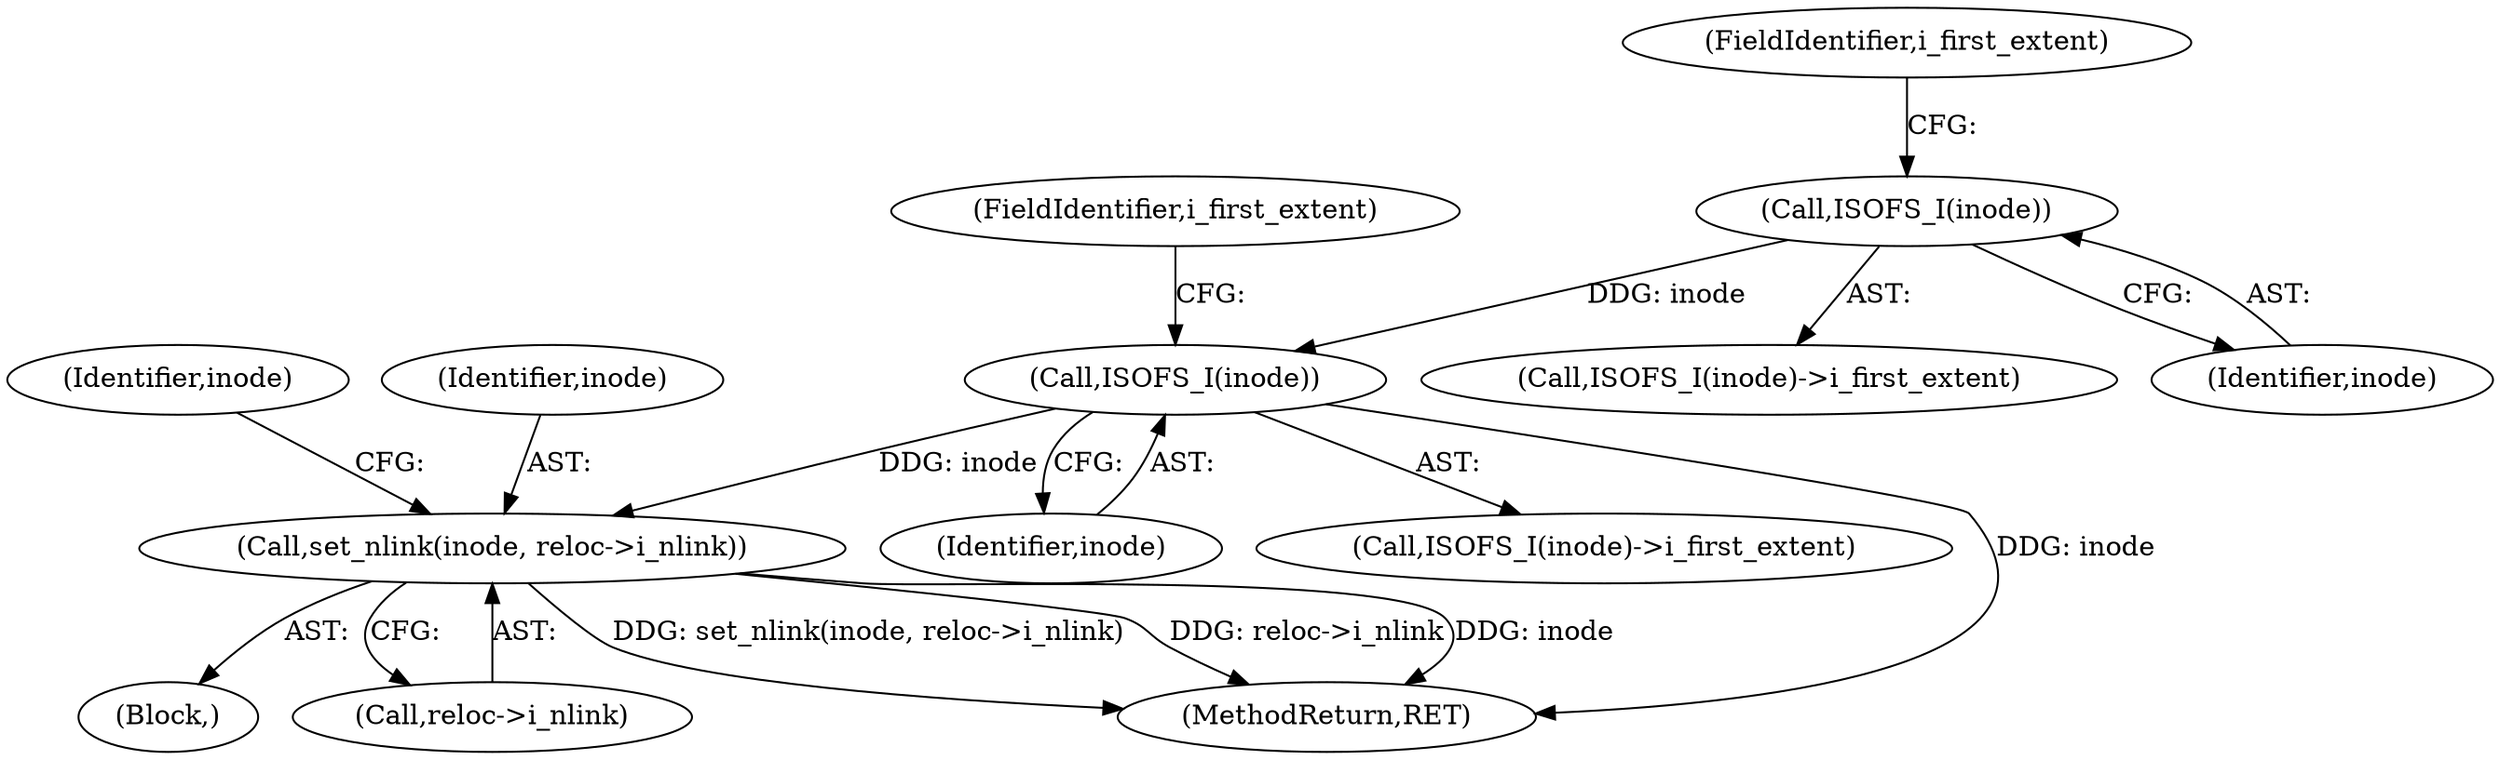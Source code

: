 digraph "0_linux_410dd3cf4c9b36f27ed4542ee18b1af5e68645a4_2@pointer" {
"1000743" [label="(Call,ISOFS_I(inode))"];
"1000761" [label="(Call,ISOFS_I(inode))"];
"1000781" [label="(Call,set_nlink(inode, reloc->i_nlink))"];
"1000762" [label="(Identifier,inode)"];
"1000230" [label="(Block,)"];
"1000788" [label="(Identifier,inode)"];
"1000782" [label="(Identifier,inode)"];
"1000742" [label="(Call,ISOFS_I(inode)->i_first_extent)"];
"1000761" [label="(Call,ISOFS_I(inode))"];
"1000783" [label="(Call,reloc->i_nlink)"];
"1000760" [label="(Call,ISOFS_I(inode)->i_first_extent)"];
"1000781" [label="(Call,set_nlink(inode, reloc->i_nlink))"];
"1000982" [label="(MethodReturn,RET)"];
"1000744" [label="(Identifier,inode)"];
"1000763" [label="(FieldIdentifier,i_first_extent)"];
"1000745" [label="(FieldIdentifier,i_first_extent)"];
"1000743" [label="(Call,ISOFS_I(inode))"];
"1000743" -> "1000742"  [label="AST: "];
"1000743" -> "1000744"  [label="CFG: "];
"1000744" -> "1000743"  [label="AST: "];
"1000745" -> "1000743"  [label="CFG: "];
"1000743" -> "1000761"  [label="DDG: inode"];
"1000761" -> "1000760"  [label="AST: "];
"1000761" -> "1000762"  [label="CFG: "];
"1000762" -> "1000761"  [label="AST: "];
"1000763" -> "1000761"  [label="CFG: "];
"1000761" -> "1000982"  [label="DDG: inode"];
"1000761" -> "1000781"  [label="DDG: inode"];
"1000781" -> "1000230"  [label="AST: "];
"1000781" -> "1000783"  [label="CFG: "];
"1000782" -> "1000781"  [label="AST: "];
"1000783" -> "1000781"  [label="AST: "];
"1000788" -> "1000781"  [label="CFG: "];
"1000781" -> "1000982"  [label="DDG: set_nlink(inode, reloc->i_nlink)"];
"1000781" -> "1000982"  [label="DDG: reloc->i_nlink"];
"1000781" -> "1000982"  [label="DDG: inode"];
}
